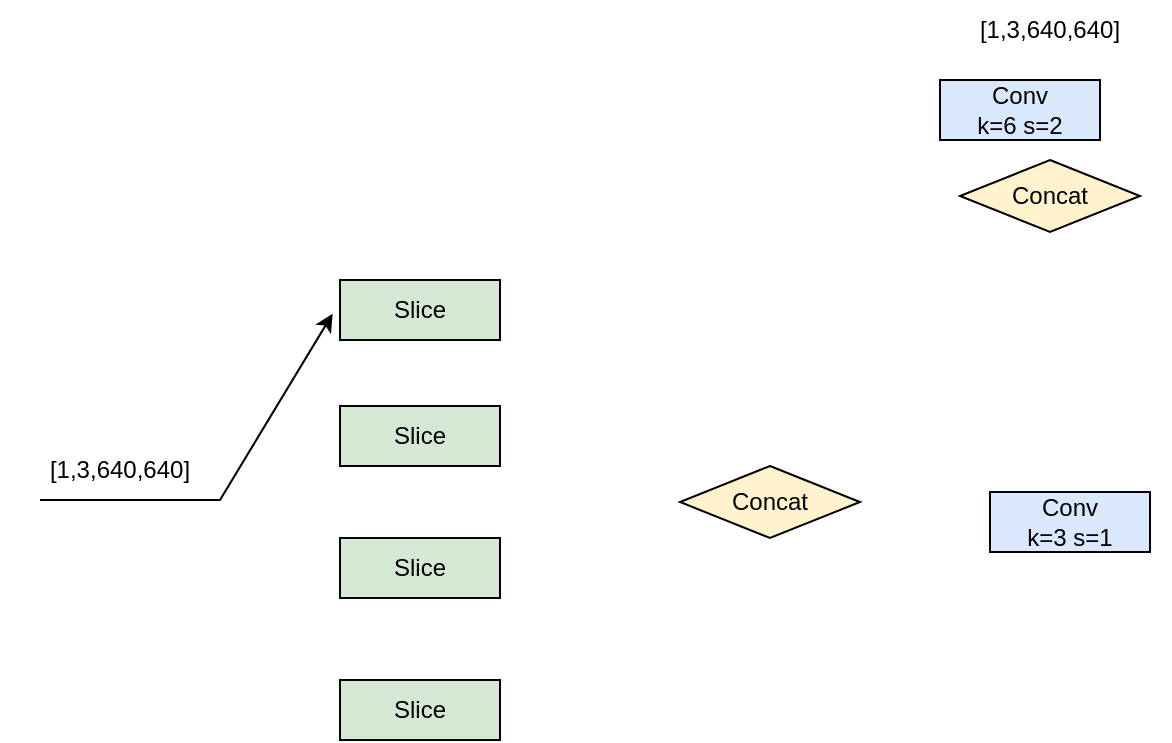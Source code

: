 <mxfile version="21.3.2" type="github">
  <diagram name="第 1 页" id="ceQ6GFxcm7EV7B7ji0B9">
    <mxGraphModel dx="84" dy="511" grid="1" gridSize="10" guides="1" tooltips="1" connect="1" arrows="1" fold="1" page="1" pageScale="1" pageWidth="827" pageHeight="1169" math="0" shadow="0">
      <root>
        <mxCell id="0" />
        <mxCell id="1" parent="0" />
        <mxCell id="Lq95LYcmepECOroukfa--1" value="[1,3,640,640]" style="rounded=0;whiteSpace=wrap;html=1;fillColor=none;strokeColor=none;" vertex="1" parent="1">
          <mxGeometry x="1365" y="70" width="120" height="30" as="geometry" />
        </mxCell>
        <mxCell id="Lq95LYcmepECOroukfa--2" value="Concat" style="rhombus;whiteSpace=wrap;html=1;fillColor=#fff2cc;strokeColor=#000000;" vertex="1" parent="1">
          <mxGeometry x="1240" y="303" width="90" height="36" as="geometry" />
        </mxCell>
        <mxCell id="Lq95LYcmepECOroukfa--3" value="Slice" style="rounded=0;whiteSpace=wrap;html=1;fillColor=#d5e8d4;strokeColor=#000000;" vertex="1" parent="1">
          <mxGeometry x="1070" y="210" width="80" height="30" as="geometry" />
        </mxCell>
        <mxCell id="Lq95LYcmepECOroukfa--4" value="" style="endArrow=classic;html=1;rounded=0;entryX=-0.046;entryY=0.562;entryDx=0;entryDy=0;entryPerimeter=0;" edge="1" parent="1" target="Lq95LYcmepECOroukfa--3">
          <mxGeometry width="50" height="50" relative="1" as="geometry">
            <mxPoint x="920" y="320" as="sourcePoint" />
            <mxPoint x="1020" y="270" as="targetPoint" />
            <Array as="points">
              <mxPoint x="1010" y="320" />
            </Array>
          </mxGeometry>
        </mxCell>
        <mxCell id="Lq95LYcmepECOroukfa--5" value="Conv&lt;br&gt;k=6 s=2" style="rounded=0;whiteSpace=wrap;html=1;fillColor=#dae8fc;strokeColor=#000000;" vertex="1" parent="1">
          <mxGeometry x="1370" y="110" width="80" height="30" as="geometry" />
        </mxCell>
        <mxCell id="Lq95LYcmepECOroukfa--6" value="Concat" style="rhombus;whiteSpace=wrap;html=1;fillColor=#fff2cc;strokeColor=#000000;" vertex="1" parent="1">
          <mxGeometry x="1380" y="150" width="90" height="36" as="geometry" />
        </mxCell>
        <mxCell id="Lq95LYcmepECOroukfa--7" value="[1,3,640,640]" style="rounded=0;whiteSpace=wrap;html=1;fillColor=none;strokeColor=none;" vertex="1" parent="1">
          <mxGeometry x="900" y="290" width="120" height="30" as="geometry" />
        </mxCell>
        <mxCell id="Lq95LYcmepECOroukfa--8" value="Conv&lt;br&gt;k=3 s=1" style="rounded=0;whiteSpace=wrap;html=1;fillColor=#dae8fc;strokeColor=#000000;" vertex="1" parent="1">
          <mxGeometry x="1395" y="316" width="80" height="30" as="geometry" />
        </mxCell>
        <mxCell id="Lq95LYcmepECOroukfa--9" value="Slice" style="rounded=0;whiteSpace=wrap;html=1;fillColor=#d5e8d4;strokeColor=#000000;" vertex="1" parent="1">
          <mxGeometry x="1070" y="273" width="80" height="30" as="geometry" />
        </mxCell>
        <mxCell id="Lq95LYcmepECOroukfa--10" value="Slice" style="rounded=0;whiteSpace=wrap;html=1;fillColor=#d5e8d4;strokeColor=#000000;" vertex="1" parent="1">
          <mxGeometry x="1070" y="339" width="80" height="30" as="geometry" />
        </mxCell>
        <mxCell id="Lq95LYcmepECOroukfa--11" value="Slice" style="rounded=0;whiteSpace=wrap;html=1;fillColor=#d5e8d4;strokeColor=#000000;" vertex="1" parent="1">
          <mxGeometry x="1070" y="410" width="80" height="30" as="geometry" />
        </mxCell>
      </root>
    </mxGraphModel>
  </diagram>
</mxfile>

